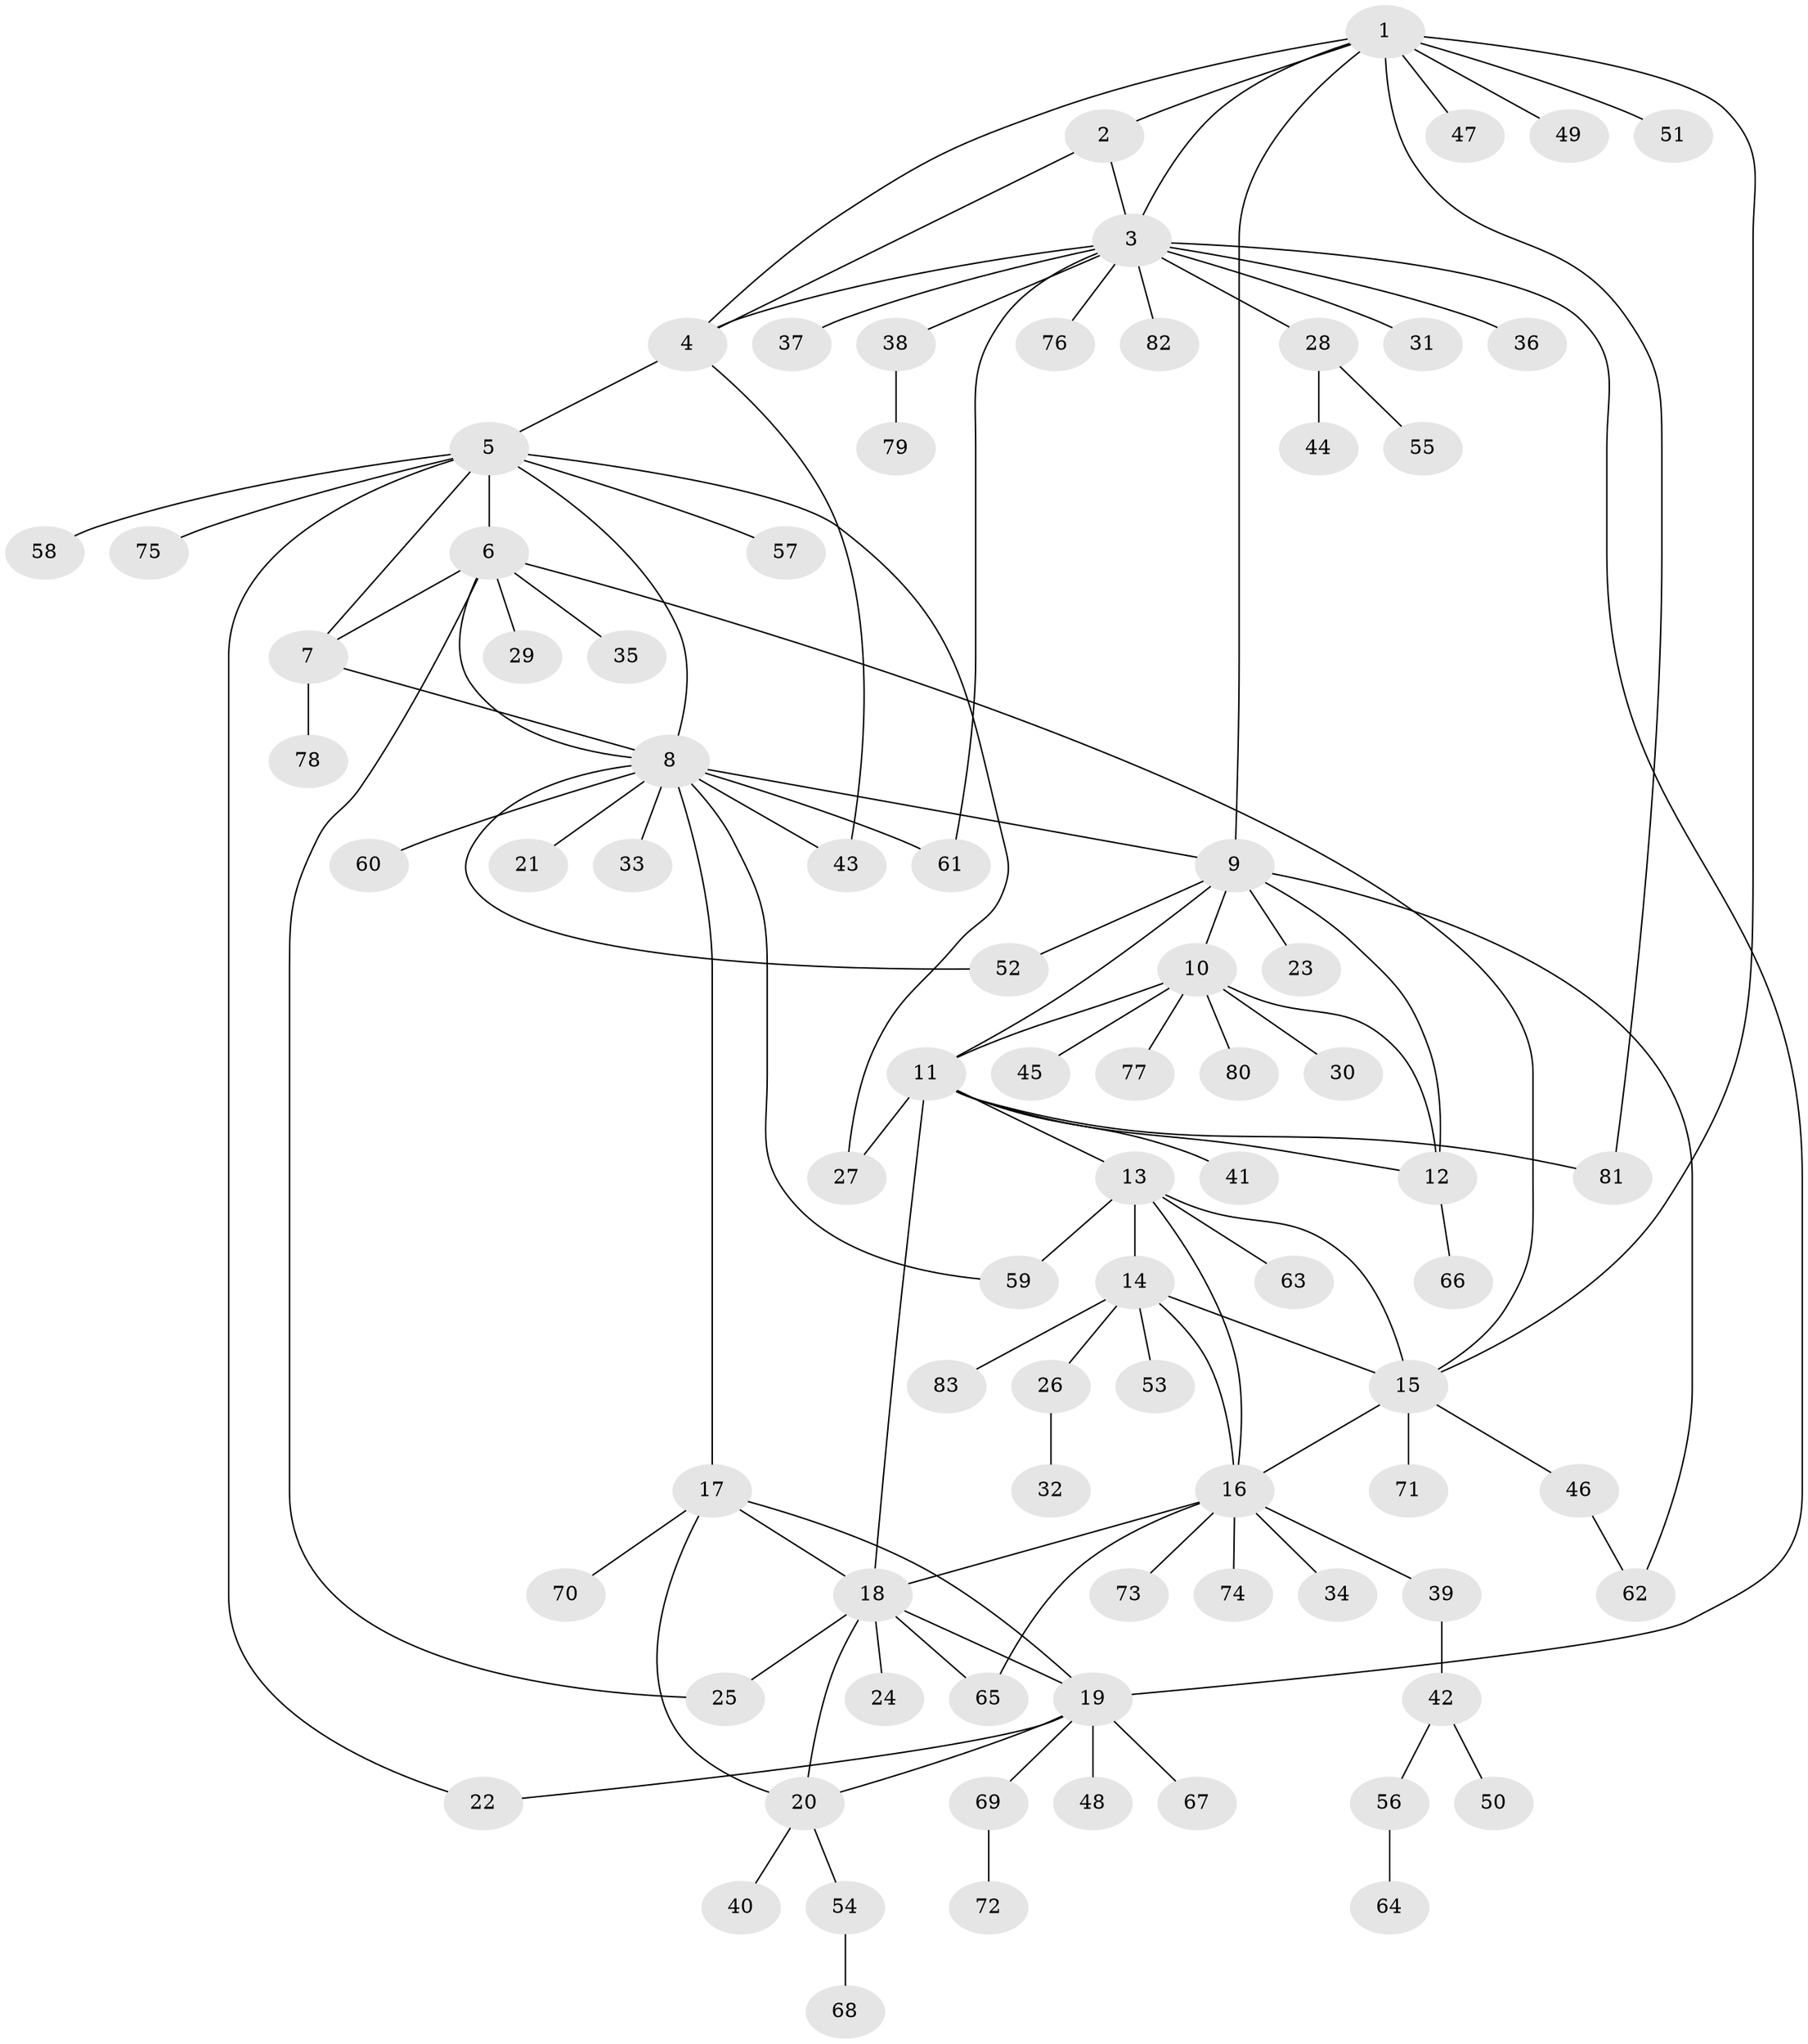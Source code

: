// coarse degree distribution, {4: 0.16, 5: 0.08, 8: 0.12, 2: 0.28, 6: 0.04, 1: 0.32}
// Generated by graph-tools (version 1.1) at 2025/37/03/04/25 23:37:30]
// undirected, 83 vertices, 113 edges
graph export_dot {
  node [color=gray90,style=filled];
  1;
  2;
  3;
  4;
  5;
  6;
  7;
  8;
  9;
  10;
  11;
  12;
  13;
  14;
  15;
  16;
  17;
  18;
  19;
  20;
  21;
  22;
  23;
  24;
  25;
  26;
  27;
  28;
  29;
  30;
  31;
  32;
  33;
  34;
  35;
  36;
  37;
  38;
  39;
  40;
  41;
  42;
  43;
  44;
  45;
  46;
  47;
  48;
  49;
  50;
  51;
  52;
  53;
  54;
  55;
  56;
  57;
  58;
  59;
  60;
  61;
  62;
  63;
  64;
  65;
  66;
  67;
  68;
  69;
  70;
  71;
  72;
  73;
  74;
  75;
  76;
  77;
  78;
  79;
  80;
  81;
  82;
  83;
  1 -- 2;
  1 -- 3;
  1 -- 4;
  1 -- 9;
  1 -- 15;
  1 -- 47;
  1 -- 49;
  1 -- 51;
  1 -- 81;
  2 -- 3;
  2 -- 4;
  3 -- 4;
  3 -- 19;
  3 -- 28;
  3 -- 31;
  3 -- 36;
  3 -- 37;
  3 -- 38;
  3 -- 61;
  3 -- 76;
  3 -- 82;
  4 -- 5;
  4 -- 43;
  5 -- 6;
  5 -- 7;
  5 -- 8;
  5 -- 22;
  5 -- 27;
  5 -- 57;
  5 -- 58;
  5 -- 75;
  6 -- 7;
  6 -- 8;
  6 -- 15;
  6 -- 25;
  6 -- 29;
  6 -- 35;
  7 -- 8;
  7 -- 78;
  8 -- 9;
  8 -- 17;
  8 -- 21;
  8 -- 33;
  8 -- 43;
  8 -- 52;
  8 -- 59;
  8 -- 60;
  8 -- 61;
  9 -- 10;
  9 -- 11;
  9 -- 12;
  9 -- 23;
  9 -- 52;
  9 -- 62;
  10 -- 11;
  10 -- 12;
  10 -- 30;
  10 -- 45;
  10 -- 77;
  10 -- 80;
  11 -- 12;
  11 -- 13;
  11 -- 18;
  11 -- 27;
  11 -- 41;
  11 -- 81;
  12 -- 66;
  13 -- 14;
  13 -- 15;
  13 -- 16;
  13 -- 59;
  13 -- 63;
  14 -- 15;
  14 -- 16;
  14 -- 26;
  14 -- 53;
  14 -- 83;
  15 -- 16;
  15 -- 46;
  15 -- 71;
  16 -- 18;
  16 -- 34;
  16 -- 39;
  16 -- 65;
  16 -- 73;
  16 -- 74;
  17 -- 18;
  17 -- 19;
  17 -- 20;
  17 -- 70;
  18 -- 19;
  18 -- 20;
  18 -- 24;
  18 -- 25;
  18 -- 65;
  19 -- 20;
  19 -- 22;
  19 -- 48;
  19 -- 67;
  19 -- 69;
  20 -- 40;
  20 -- 54;
  26 -- 32;
  28 -- 44;
  28 -- 55;
  38 -- 79;
  39 -- 42;
  42 -- 50;
  42 -- 56;
  46 -- 62;
  54 -- 68;
  56 -- 64;
  69 -- 72;
}
